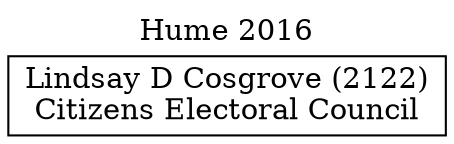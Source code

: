// House preference flow
digraph "Lindsay D Cosgrove (2122)_Hume_2016" {
	graph [label="Hume 2016" labelloc=t mclimit=10]
	node [shape=box]
	"Lindsay D Cosgrove (2122)" [label="Lindsay D Cosgrove (2122)
Citizens Electoral Council"]
}
